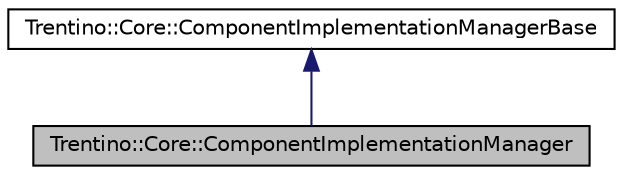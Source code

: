 digraph G
{
  edge [fontname="Helvetica",fontsize="10",labelfontname="Helvetica",labelfontsize="10"];
  node [fontname="Helvetica",fontsize="10",shape=record];
  Node1 [label="Trentino::Core::ComponentImplementationManager",height=0.2,width=0.4,color="black", fillcolor="grey75", style="filled" fontcolor="black"];
  Node2 -> Node1 [dir="back",color="midnightblue",fontsize="10",style="solid",fontname="Helvetica"];
  Node2 [label="Trentino::Core::ComponentImplementationManagerBase",height=0.2,width=0.4,color="black", fillcolor="white", style="filled",URL="$class_trentino_1_1_core_1_1_component_implementation_manager_base.html",tooltip="Responsible for creating and managing instances of component implementations."];
}
